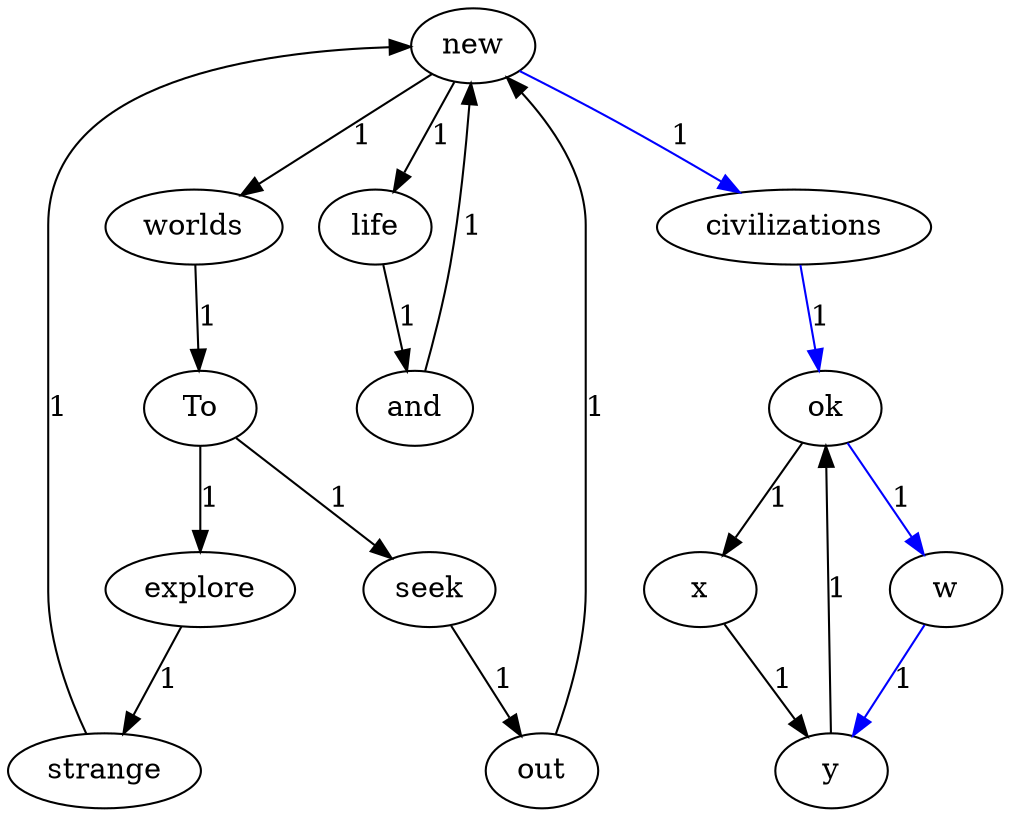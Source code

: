 digraph G {
	"new" -> "life" [label="1"];
	"new" -> "worlds" [label="1"];
	"new" -> "civilizations" [label="1", color="blue"];
	"worlds" -> "To" [label="1"];
	"explore" -> "strange" [label="1"];
	"seek" -> "out" [label="1"];
	"life" -> "and" [label="1"];
	"strange" -> "new" [label="1"];
	"out" -> "new" [label="1"];
	"and" -> "new" [label="1"];
	"w" -> "y" [label="1", color="blue"];
	"x" -> "y" [label="1"];
	"y" -> "ok" [label="1"];
	"To" -> "seek" [label="1"];
	"To" -> "explore" [label="1"];
	"ok" -> "x" [label="1"];
	"ok" -> "w" [label="1", color="blue"];
	"civilizations" -> "ok" [label="1", color="blue"];
}
